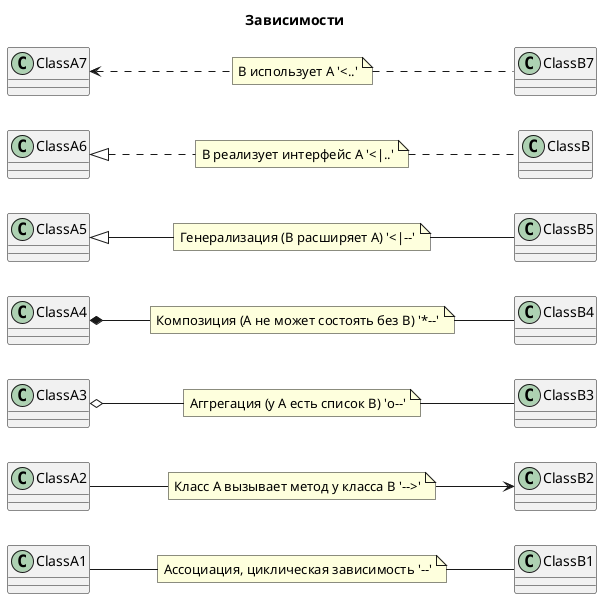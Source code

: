 @startuml

left to right direction

title Зависимости

note as N1
    Ассоциация, циклическая зависимость '--'
endnote
СlassA1 -- N1
N1 -- СlassB1

note as N2
    Класс A вызывает метод у класса B '-->'
endnote
СlassA2 -- N2
N2 --> СlassB2

note as N3
    Аггрегация (у A есть список B) 'o--'
endnote
СlassA3 o-- N3
N3 -- СlassB3

note as N4
    Композиция (A не может состоять без B) '*--'
endnote
СlassA4 *-- N4
N4 -- СlassB4

note as N5
    Генерализация (B расширяет A) '<|--'
endnote
СlassA5 <|-- N5
N5 -- СlassB5

note as N6
    B реализует интерфейс A '<|..'
endnote
СlassA6 <|.. N6
N6 .. СlassB

note as N7
    B использует A '<..'
endnote
СlassA7 <.. N7
N7 .. СlassB7
@enduml

